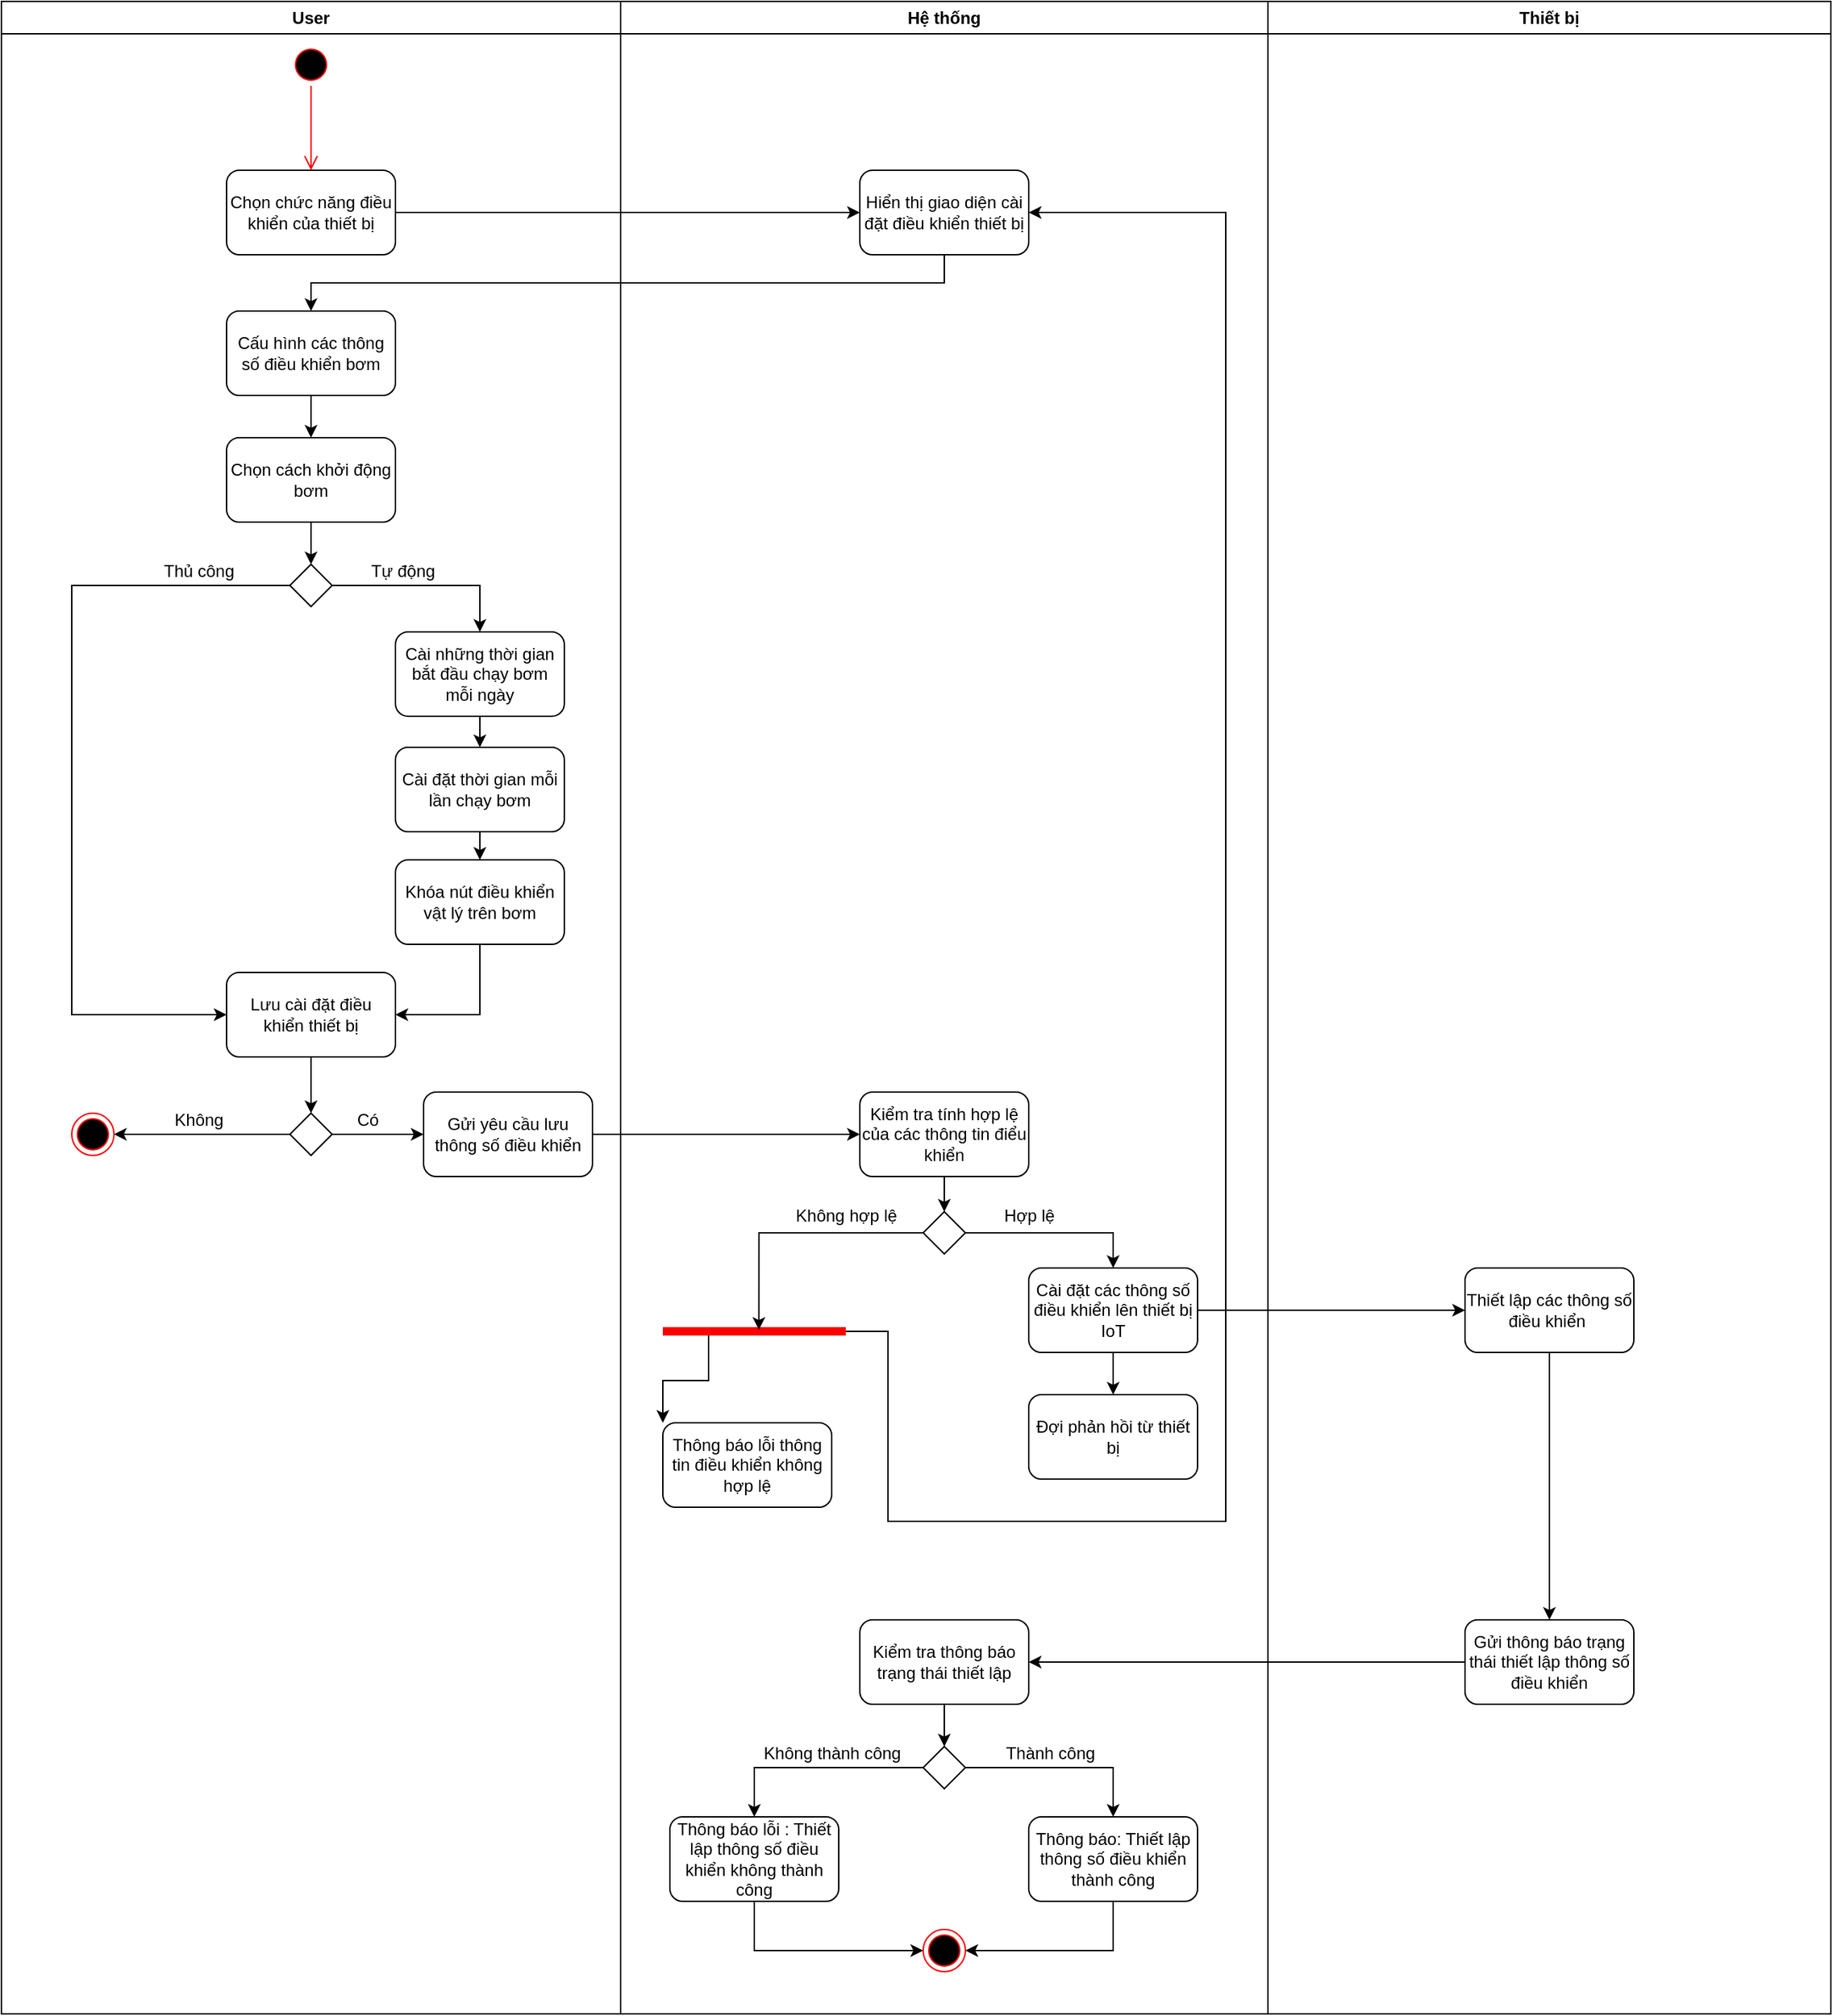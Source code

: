 <mxfile version="27.0.6">
  <diagram name="Trang-1" id="X2tpXtrFmzFixdNBfU9U">
    <mxGraphModel dx="3473" dy="1873" grid="1" gridSize="10" guides="1" tooltips="1" connect="1" arrows="1" fold="1" page="1" pageScale="1" pageWidth="827" pageHeight="1169" math="0" shadow="0">
      <root>
        <mxCell id="0" />
        <mxCell id="1" parent="0" />
        <mxCell id="4X7oAuJ8XmqaDcBPzvsq-2" value="User" style="swimlane;whiteSpace=wrap;html=1;" parent="1" vertex="1">
          <mxGeometry x="70" y="190" width="440" height="1430" as="geometry" />
        </mxCell>
        <mxCell id="4X7oAuJ8XmqaDcBPzvsq-11" value="Chọn chức năng điều khiển của thiết bị" style="rounded=1;whiteSpace=wrap;html=1;" parent="4X7oAuJ8XmqaDcBPzvsq-2" vertex="1">
          <mxGeometry x="160" y="120" width="120" height="60" as="geometry" />
        </mxCell>
        <mxCell id="nEWbSJInQm02GCh9Orcp-2" style="edgeStyle=orthogonalEdgeStyle;rounded=0;orthogonalLoop=1;jettySize=auto;html=1;exitX=0.5;exitY=1;exitDx=0;exitDy=0;entryX=0.5;entryY=0;entryDx=0;entryDy=0;" parent="4X7oAuJ8XmqaDcBPzvsq-2" source="4X7oAuJ8XmqaDcBPzvsq-13" target="nEWbSJInQm02GCh9Orcp-1" edge="1">
          <mxGeometry relative="1" as="geometry" />
        </mxCell>
        <mxCell id="4X7oAuJ8XmqaDcBPzvsq-13" value="Cấu hình các thông số điều khiển bơm" style="rounded=1;whiteSpace=wrap;html=1;" parent="4X7oAuJ8XmqaDcBPzvsq-2" vertex="1">
          <mxGeometry x="160" y="220" width="120" height="60" as="geometry" />
        </mxCell>
        <mxCell id="4X7oAuJ8XmqaDcBPzvsq-14" value="" style="ellipse;html=1;shape=startState;fillColor=#000000;strokeColor=#ff0000;" parent="4X7oAuJ8XmqaDcBPzvsq-2" vertex="1">
          <mxGeometry x="205" y="30" width="30" height="30" as="geometry" />
        </mxCell>
        <mxCell id="4X7oAuJ8XmqaDcBPzvsq-15" value="" style="edgeStyle=orthogonalEdgeStyle;html=1;verticalAlign=bottom;endArrow=open;endSize=8;strokeColor=#ff0000;rounded=0;" parent="4X7oAuJ8XmqaDcBPzvsq-2" source="4X7oAuJ8XmqaDcBPzvsq-14" edge="1">
          <mxGeometry relative="1" as="geometry">
            <mxPoint x="220" y="120" as="targetPoint" />
          </mxGeometry>
        </mxCell>
        <mxCell id="nEWbSJInQm02GCh9Orcp-4" style="edgeStyle=orthogonalEdgeStyle;rounded=0;orthogonalLoop=1;jettySize=auto;html=1;exitX=0.5;exitY=1;exitDx=0;exitDy=0;entryX=0.5;entryY=0;entryDx=0;entryDy=0;" parent="4X7oAuJ8XmqaDcBPzvsq-2" source="nEWbSJInQm02GCh9Orcp-1" target="nEWbSJInQm02GCh9Orcp-3" edge="1">
          <mxGeometry relative="1" as="geometry" />
        </mxCell>
        <mxCell id="nEWbSJInQm02GCh9Orcp-1" value="Chọn cách khởi động bơm" style="rounded=1;whiteSpace=wrap;html=1;" parent="4X7oAuJ8XmqaDcBPzvsq-2" vertex="1">
          <mxGeometry x="160" y="310" width="120" height="60" as="geometry" />
        </mxCell>
        <mxCell id="nEWbSJInQm02GCh9Orcp-9" style="edgeStyle=orthogonalEdgeStyle;rounded=0;orthogonalLoop=1;jettySize=auto;html=1;exitX=1;exitY=0.5;exitDx=0;exitDy=0;" parent="4X7oAuJ8XmqaDcBPzvsq-2" source="nEWbSJInQm02GCh9Orcp-3" target="nEWbSJInQm02GCh9Orcp-6" edge="1">
          <mxGeometry relative="1" as="geometry" />
        </mxCell>
        <mxCell id="nEWbSJInQm02GCh9Orcp-27" style="edgeStyle=orthogonalEdgeStyle;rounded=0;orthogonalLoop=1;jettySize=auto;html=1;exitX=0;exitY=0.5;exitDx=0;exitDy=0;entryX=0;entryY=0.5;entryDx=0;entryDy=0;" parent="4X7oAuJ8XmqaDcBPzvsq-2" source="nEWbSJInQm02GCh9Orcp-3" target="nEWbSJInQm02GCh9Orcp-13" edge="1">
          <mxGeometry relative="1" as="geometry">
            <Array as="points">
              <mxPoint x="50" y="415" />
              <mxPoint x="50" y="720" />
            </Array>
          </mxGeometry>
        </mxCell>
        <mxCell id="nEWbSJInQm02GCh9Orcp-3" value="" style="rhombus;whiteSpace=wrap;html=1;" parent="4X7oAuJ8XmqaDcBPzvsq-2" vertex="1">
          <mxGeometry x="205" y="400" width="30" height="30" as="geometry" />
        </mxCell>
        <mxCell id="nEWbSJInQm02GCh9Orcp-12" style="edgeStyle=orthogonalEdgeStyle;rounded=0;orthogonalLoop=1;jettySize=auto;html=1;exitX=0.5;exitY=1;exitDx=0;exitDy=0;entryX=0.5;entryY=0;entryDx=0;entryDy=0;" parent="4X7oAuJ8XmqaDcBPzvsq-2" source="nEWbSJInQm02GCh9Orcp-6" target="nEWbSJInQm02GCh9Orcp-11" edge="1">
          <mxGeometry relative="1" as="geometry" />
        </mxCell>
        <mxCell id="nEWbSJInQm02GCh9Orcp-6" value="Cài những thời gian bắt đầu chạy bơm mỗi ngày" style="rounded=1;whiteSpace=wrap;html=1;" parent="4X7oAuJ8XmqaDcBPzvsq-2" vertex="1">
          <mxGeometry x="280" y="448" width="120" height="60" as="geometry" />
        </mxCell>
        <mxCell id="nEWbSJInQm02GCh9Orcp-8" value="Thủ công" style="text;html=1;align=center;verticalAlign=middle;resizable=0;points=[];autosize=1;strokeColor=none;fillColor=none;" parent="4X7oAuJ8XmqaDcBPzvsq-2" vertex="1">
          <mxGeometry x="105" y="390" width="70" height="30" as="geometry" />
        </mxCell>
        <mxCell id="nEWbSJInQm02GCh9Orcp-10" value="Tự động" style="text;html=1;align=center;verticalAlign=middle;resizable=0;points=[];autosize=1;strokeColor=none;fillColor=none;" parent="4X7oAuJ8XmqaDcBPzvsq-2" vertex="1">
          <mxGeometry x="250" y="390" width="70" height="30" as="geometry" />
        </mxCell>
        <mxCell id="nEWbSJInQm02GCh9Orcp-15" style="edgeStyle=orthogonalEdgeStyle;rounded=0;orthogonalLoop=1;jettySize=auto;html=1;exitX=0.5;exitY=1;exitDx=0;exitDy=0;entryX=0.5;entryY=0;entryDx=0;entryDy=0;" parent="4X7oAuJ8XmqaDcBPzvsq-2" source="nEWbSJInQm02GCh9Orcp-11" target="nEWbSJInQm02GCh9Orcp-14" edge="1">
          <mxGeometry relative="1" as="geometry" />
        </mxCell>
        <mxCell id="nEWbSJInQm02GCh9Orcp-11" value="Cài đặt thời gian mỗi lần chạy bơm" style="rounded=1;whiteSpace=wrap;html=1;" parent="4X7oAuJ8XmqaDcBPzvsq-2" vertex="1">
          <mxGeometry x="280" y="530" width="120" height="60" as="geometry" />
        </mxCell>
        <mxCell id="nEWbSJInQm02GCh9Orcp-19" style="edgeStyle=orthogonalEdgeStyle;rounded=0;orthogonalLoop=1;jettySize=auto;html=1;exitX=0.5;exitY=1;exitDx=0;exitDy=0;entryX=0.5;entryY=0;entryDx=0;entryDy=0;" parent="4X7oAuJ8XmqaDcBPzvsq-2" source="nEWbSJInQm02GCh9Orcp-13" target="nEWbSJInQm02GCh9Orcp-18" edge="1">
          <mxGeometry relative="1" as="geometry" />
        </mxCell>
        <mxCell id="nEWbSJInQm02GCh9Orcp-13" value="Lưu cài đặt điều khiển thiết bị" style="rounded=1;whiteSpace=wrap;html=1;" parent="4X7oAuJ8XmqaDcBPzvsq-2" vertex="1">
          <mxGeometry x="160" y="690" width="120" height="60" as="geometry" />
        </mxCell>
        <mxCell id="nEWbSJInQm02GCh9Orcp-17" style="edgeStyle=orthogonalEdgeStyle;rounded=0;orthogonalLoop=1;jettySize=auto;html=1;exitX=0.5;exitY=1;exitDx=0;exitDy=0;entryX=1;entryY=0.5;entryDx=0;entryDy=0;" parent="4X7oAuJ8XmqaDcBPzvsq-2" source="nEWbSJInQm02GCh9Orcp-14" target="nEWbSJInQm02GCh9Orcp-13" edge="1">
          <mxGeometry relative="1" as="geometry" />
        </mxCell>
        <mxCell id="nEWbSJInQm02GCh9Orcp-14" value="Khóa nút điều khiển vật lý trên bơm" style="rounded=1;whiteSpace=wrap;html=1;" parent="4X7oAuJ8XmqaDcBPzvsq-2" vertex="1">
          <mxGeometry x="280" y="610" width="120" height="60" as="geometry" />
        </mxCell>
        <mxCell id="nEWbSJInQm02GCh9Orcp-47" style="edgeStyle=orthogonalEdgeStyle;rounded=0;orthogonalLoop=1;jettySize=auto;html=1;exitX=0;exitY=0.5;exitDx=0;exitDy=0;entryX=1;entryY=0.5;entryDx=0;entryDy=0;" parent="4X7oAuJ8XmqaDcBPzvsq-2" source="nEWbSJInQm02GCh9Orcp-18" target="nEWbSJInQm02GCh9Orcp-46" edge="1">
          <mxGeometry relative="1" as="geometry" />
        </mxCell>
        <mxCell id="8eVyBXi7-VKffHKaDOEn-3" style="edgeStyle=orthogonalEdgeStyle;rounded=0;orthogonalLoop=1;jettySize=auto;html=1;exitX=1;exitY=0.5;exitDx=0;exitDy=0;" parent="4X7oAuJ8XmqaDcBPzvsq-2" source="nEWbSJInQm02GCh9Orcp-18" target="8eVyBXi7-VKffHKaDOEn-1" edge="1">
          <mxGeometry relative="1" as="geometry" />
        </mxCell>
        <mxCell id="nEWbSJInQm02GCh9Orcp-18" value="" style="rhombus;whiteSpace=wrap;html=1;" parent="4X7oAuJ8XmqaDcBPzvsq-2" vertex="1">
          <mxGeometry x="205" y="790" width="30" height="30" as="geometry" />
        </mxCell>
        <mxCell id="nEWbSJInQm02GCh9Orcp-23" value="Không" style="text;html=1;align=center;verticalAlign=middle;resizable=0;points=[];autosize=1;strokeColor=none;fillColor=none;" parent="4X7oAuJ8XmqaDcBPzvsq-2" vertex="1">
          <mxGeometry x="110" y="780" width="60" height="30" as="geometry" />
        </mxCell>
        <mxCell id="nEWbSJInQm02GCh9Orcp-26" value="Có" style="text;html=1;align=center;verticalAlign=middle;resizable=0;points=[];autosize=1;strokeColor=none;fillColor=none;" parent="4X7oAuJ8XmqaDcBPzvsq-2" vertex="1">
          <mxGeometry x="240" y="780" width="40" height="30" as="geometry" />
        </mxCell>
        <mxCell id="nEWbSJInQm02GCh9Orcp-46" value="" style="ellipse;html=1;shape=endState;fillColor=#000000;strokeColor=#ff0000;" parent="4X7oAuJ8XmqaDcBPzvsq-2" vertex="1">
          <mxGeometry x="50" y="790" width="30" height="30" as="geometry" />
        </mxCell>
        <mxCell id="8eVyBXi7-VKffHKaDOEn-1" value="Gửi yêu cầu lưu thông số điều khiển" style="rounded=1;whiteSpace=wrap;html=1;" parent="4X7oAuJ8XmqaDcBPzvsq-2" vertex="1">
          <mxGeometry x="300" y="775" width="120" height="60" as="geometry" />
        </mxCell>
        <mxCell id="4X7oAuJ8XmqaDcBPzvsq-7" value="Hệ thống" style="swimlane;whiteSpace=wrap;html=1;" parent="1" vertex="1">
          <mxGeometry x="510" y="190" width="460" height="1430" as="geometry" />
        </mxCell>
        <mxCell id="4X7oAuJ8XmqaDcBPzvsq-12" value="Hiển thị giao diện cài đặt điều khiển thiết bị" style="rounded=1;whiteSpace=wrap;html=1;" parent="4X7oAuJ8XmqaDcBPzvsq-7" vertex="1">
          <mxGeometry x="170" y="120" width="120" height="60" as="geometry" />
        </mxCell>
        <mxCell id="nEWbSJInQm02GCh9Orcp-31" style="edgeStyle=orthogonalEdgeStyle;rounded=0;orthogonalLoop=1;jettySize=auto;html=1;exitX=0.5;exitY=1;exitDx=0;exitDy=0;entryX=0.5;entryY=0;entryDx=0;entryDy=0;" parent="4X7oAuJ8XmqaDcBPzvsq-7" source="nEWbSJInQm02GCh9Orcp-29" target="nEWbSJInQm02GCh9Orcp-30" edge="1">
          <mxGeometry relative="1" as="geometry" />
        </mxCell>
        <mxCell id="nEWbSJInQm02GCh9Orcp-29" value="Kiểm tra tính hợp lệ của các thông tin điểu khiển" style="rounded=1;whiteSpace=wrap;html=1;" parent="4X7oAuJ8XmqaDcBPzvsq-7" vertex="1">
          <mxGeometry x="170" y="775" width="120" height="60" as="geometry" />
        </mxCell>
        <mxCell id="nEWbSJInQm02GCh9Orcp-39" style="edgeStyle=orthogonalEdgeStyle;rounded=0;orthogonalLoop=1;jettySize=auto;html=1;exitX=1;exitY=0.5;exitDx=0;exitDy=0;entryX=0.5;entryY=0;entryDx=0;entryDy=0;" parent="4X7oAuJ8XmqaDcBPzvsq-7" source="nEWbSJInQm02GCh9Orcp-30" target="nEWbSJInQm02GCh9Orcp-38" edge="1">
          <mxGeometry relative="1" as="geometry" />
        </mxCell>
        <mxCell id="nEWbSJInQm02GCh9Orcp-30" value="" style="rhombus;whiteSpace=wrap;html=1;" parent="4X7oAuJ8XmqaDcBPzvsq-7" vertex="1">
          <mxGeometry x="215" y="860" width="30" height="30" as="geometry" />
        </mxCell>
        <mxCell id="nEWbSJInQm02GCh9Orcp-35" value="Thông báo lỗi thông tin điều khiển không hợp lệ" style="rounded=1;whiteSpace=wrap;html=1;" parent="4X7oAuJ8XmqaDcBPzvsq-7" vertex="1">
          <mxGeometry x="30" y="1010" width="120" height="60" as="geometry" />
        </mxCell>
        <mxCell id="nEWbSJInQm02GCh9Orcp-37" value="Không hợp lệ" style="text;html=1;align=center;verticalAlign=middle;resizable=0;points=[];autosize=1;strokeColor=none;fillColor=none;" parent="4X7oAuJ8XmqaDcBPzvsq-7" vertex="1">
          <mxGeometry x="110" y="848" width="100" height="30" as="geometry" />
        </mxCell>
        <mxCell id="8eVyBXi7-VKffHKaDOEn-5" style="edgeStyle=orthogonalEdgeStyle;rounded=0;orthogonalLoop=1;jettySize=auto;html=1;exitX=0.5;exitY=1;exitDx=0;exitDy=0;entryX=0.5;entryY=0;entryDx=0;entryDy=0;" parent="4X7oAuJ8XmqaDcBPzvsq-7" source="nEWbSJInQm02GCh9Orcp-38" target="8eVyBXi7-VKffHKaDOEn-4" edge="1">
          <mxGeometry relative="1" as="geometry" />
        </mxCell>
        <mxCell id="nEWbSJInQm02GCh9Orcp-38" value="Cài đặt các thông số điều khiển lên thiết bị IoT" style="rounded=1;whiteSpace=wrap;html=1;" parent="4X7oAuJ8XmqaDcBPzvsq-7" vertex="1">
          <mxGeometry x="290" y="900" width="120" height="60" as="geometry" />
        </mxCell>
        <mxCell id="nEWbSJInQm02GCh9Orcp-60" style="edgeStyle=orthogonalEdgeStyle;rounded=0;orthogonalLoop=1;jettySize=auto;html=1;exitX=0.5;exitY=1;exitDx=0;exitDy=0;entryX=0.5;entryY=0;entryDx=0;entryDy=0;" parent="4X7oAuJ8XmqaDcBPzvsq-7" source="nEWbSJInQm02GCh9Orcp-53" target="nEWbSJInQm02GCh9Orcp-59" edge="1">
          <mxGeometry relative="1" as="geometry" />
        </mxCell>
        <mxCell id="nEWbSJInQm02GCh9Orcp-53" value="Kiểm tra thông báo trạng thái thiết lập" style="rounded=1;whiteSpace=wrap;html=1;" parent="4X7oAuJ8XmqaDcBPzvsq-7" vertex="1">
          <mxGeometry x="170" y="1150" width="120" height="60" as="geometry" />
        </mxCell>
        <mxCell id="nEWbSJInQm02GCh9Orcp-62" style="edgeStyle=orthogonalEdgeStyle;rounded=0;orthogonalLoop=1;jettySize=auto;html=1;exitX=0;exitY=0.5;exitDx=0;exitDy=0;entryX=0.5;entryY=0;entryDx=0;entryDy=0;" parent="4X7oAuJ8XmqaDcBPzvsq-7" source="nEWbSJInQm02GCh9Orcp-59" target="nEWbSJInQm02GCh9Orcp-61" edge="1">
          <mxGeometry relative="1" as="geometry" />
        </mxCell>
        <mxCell id="nEWbSJInQm02GCh9Orcp-65" style="edgeStyle=orthogonalEdgeStyle;rounded=0;orthogonalLoop=1;jettySize=auto;html=1;exitX=1;exitY=0.5;exitDx=0;exitDy=0;entryX=0.5;entryY=0;entryDx=0;entryDy=0;" parent="4X7oAuJ8XmqaDcBPzvsq-7" source="nEWbSJInQm02GCh9Orcp-59" target="nEWbSJInQm02GCh9Orcp-64" edge="1">
          <mxGeometry relative="1" as="geometry" />
        </mxCell>
        <mxCell id="nEWbSJInQm02GCh9Orcp-59" value="" style="rhombus;whiteSpace=wrap;html=1;" parent="4X7oAuJ8XmqaDcBPzvsq-7" vertex="1">
          <mxGeometry x="215" y="1240" width="30" height="30" as="geometry" />
        </mxCell>
        <mxCell id="nEWbSJInQm02GCh9Orcp-69" style="edgeStyle=orthogonalEdgeStyle;rounded=0;orthogonalLoop=1;jettySize=auto;html=1;exitX=0.5;exitY=1;exitDx=0;exitDy=0;entryX=0;entryY=0.5;entryDx=0;entryDy=0;" parent="4X7oAuJ8XmqaDcBPzvsq-7" source="nEWbSJInQm02GCh9Orcp-61" target="nEWbSJInQm02GCh9Orcp-66" edge="1">
          <mxGeometry relative="1" as="geometry" />
        </mxCell>
        <mxCell id="nEWbSJInQm02GCh9Orcp-61" value="Thông báo lỗi : Thiết lập thông số điều khiển không thành công" style="rounded=1;whiteSpace=wrap;html=1;" parent="4X7oAuJ8XmqaDcBPzvsq-7" vertex="1">
          <mxGeometry x="35" y="1290" width="120" height="60" as="geometry" />
        </mxCell>
        <mxCell id="nEWbSJInQm02GCh9Orcp-67" style="edgeStyle=orthogonalEdgeStyle;rounded=0;orthogonalLoop=1;jettySize=auto;html=1;exitX=0.5;exitY=1;exitDx=0;exitDy=0;entryX=1;entryY=0.5;entryDx=0;entryDy=0;" parent="4X7oAuJ8XmqaDcBPzvsq-7" source="nEWbSJInQm02GCh9Orcp-64" target="nEWbSJInQm02GCh9Orcp-66" edge="1">
          <mxGeometry relative="1" as="geometry" />
        </mxCell>
        <mxCell id="nEWbSJInQm02GCh9Orcp-64" value="Thông báo: Thiết lập thông số điều khiển thành công" style="rounded=1;whiteSpace=wrap;html=1;" parent="4X7oAuJ8XmqaDcBPzvsq-7" vertex="1">
          <mxGeometry x="290" y="1290" width="120" height="60" as="geometry" />
        </mxCell>
        <mxCell id="nEWbSJInQm02GCh9Orcp-66" value="" style="ellipse;html=1;shape=endState;fillColor=#000000;strokeColor=#ff0000;" parent="4X7oAuJ8XmqaDcBPzvsq-7" vertex="1">
          <mxGeometry x="215" y="1370" width="30" height="30" as="geometry" />
        </mxCell>
        <mxCell id="nEWbSJInQm02GCh9Orcp-63" value="Không thành công" style="text;html=1;align=center;verticalAlign=middle;resizable=0;points=[];autosize=1;strokeColor=none;fillColor=none;" parent="4X7oAuJ8XmqaDcBPzvsq-7" vertex="1">
          <mxGeometry x="90" y="1230" width="120" height="30" as="geometry" />
        </mxCell>
        <mxCell id="8eVyBXi7-VKffHKaDOEn-6" style="edgeStyle=orthogonalEdgeStyle;rounded=0;orthogonalLoop=1;jettySize=auto;html=1;exitX=0.75;exitY=0.5;exitDx=0;exitDy=0;exitPerimeter=0;entryX=1;entryY=0.5;entryDx=0;entryDy=0;" parent="4X7oAuJ8XmqaDcBPzvsq-7" source="nEWbSJInQm02GCh9Orcp-77" target="4X7oAuJ8XmqaDcBPzvsq-12" edge="1">
          <mxGeometry relative="1" as="geometry">
            <Array as="points">
              <mxPoint x="190" y="945" />
              <mxPoint x="190" y="1080" />
              <mxPoint x="430" y="1080" />
              <mxPoint x="430" y="150" />
            </Array>
          </mxGeometry>
        </mxCell>
        <mxCell id="8eVyBXi7-VKffHKaDOEn-8" style="edgeStyle=orthogonalEdgeStyle;rounded=0;orthogonalLoop=1;jettySize=auto;html=1;exitX=0.25;exitY=0.5;exitDx=0;exitDy=0;exitPerimeter=0;entryX=0;entryY=0;entryDx=0;entryDy=0;" parent="4X7oAuJ8XmqaDcBPzvsq-7" source="nEWbSJInQm02GCh9Orcp-77" target="nEWbSJInQm02GCh9Orcp-35" edge="1">
          <mxGeometry relative="1" as="geometry" />
        </mxCell>
        <mxCell id="nEWbSJInQm02GCh9Orcp-77" value="" style="shape=line;html=1;strokeWidth=6;strokeColor=#ff0000;" parent="4X7oAuJ8XmqaDcBPzvsq-7" vertex="1">
          <mxGeometry x="30" y="940" width="130" height="10" as="geometry" />
        </mxCell>
        <mxCell id="nEWbSJInQm02GCh9Orcp-79" style="edgeStyle=orthogonalEdgeStyle;rounded=0;orthogonalLoop=1;jettySize=auto;html=1;exitX=0;exitY=0.5;exitDx=0;exitDy=0;entryX=0.525;entryY=0.393;entryDx=0;entryDy=0;entryPerimeter=0;" parent="4X7oAuJ8XmqaDcBPzvsq-7" source="nEWbSJInQm02GCh9Orcp-30" target="nEWbSJInQm02GCh9Orcp-77" edge="1">
          <mxGeometry relative="1" as="geometry" />
        </mxCell>
        <mxCell id="8eVyBXi7-VKffHKaDOEn-4" value="Đợi phản hồi từ thiết bị" style="rounded=1;whiteSpace=wrap;html=1;" parent="4X7oAuJ8XmqaDcBPzvsq-7" vertex="1">
          <mxGeometry x="290" y="990" width="120" height="60" as="geometry" />
        </mxCell>
        <mxCell id="nEWbSJInQm02GCh9Orcp-40" value="Hợp lệ" style="text;html=1;align=center;verticalAlign=middle;resizable=0;points=[];autosize=1;strokeColor=none;fillColor=none;" parent="4X7oAuJ8XmqaDcBPzvsq-7" vertex="1">
          <mxGeometry x="260" y="848" width="60" height="30" as="geometry" />
        </mxCell>
        <mxCell id="nEWbSJInQm02GCh9Orcp-71" value="Thành công" style="text;html=1;align=center;verticalAlign=middle;resizable=0;points=[];autosize=1;strokeColor=none;fillColor=none;" parent="4X7oAuJ8XmqaDcBPzvsq-7" vertex="1">
          <mxGeometry x="260" y="1230" width="90" height="30" as="geometry" />
        </mxCell>
        <mxCell id="4X7oAuJ8XmqaDcBPzvsq-8" value="Thiết bị" style="swimlane;whiteSpace=wrap;html=1;startSize=23;" parent="1" vertex="1">
          <mxGeometry x="970" y="190" width="400" height="1430" as="geometry" />
        </mxCell>
        <mxCell id="nEWbSJInQm02GCh9Orcp-72" style="edgeStyle=orthogonalEdgeStyle;rounded=0;orthogonalLoop=1;jettySize=auto;html=1;exitX=0.5;exitY=1;exitDx=0;exitDy=0;" parent="4X7oAuJ8XmqaDcBPzvsq-8" source="nEWbSJInQm02GCh9Orcp-42" target="nEWbSJInQm02GCh9Orcp-52" edge="1">
          <mxGeometry relative="1" as="geometry" />
        </mxCell>
        <mxCell id="nEWbSJInQm02GCh9Orcp-42" value="Thiết lập các thông số điều khiển&amp;nbsp;" style="rounded=1;whiteSpace=wrap;html=1;" parent="4X7oAuJ8XmqaDcBPzvsq-8" vertex="1">
          <mxGeometry x="140" y="900" width="120" height="60" as="geometry" />
        </mxCell>
        <mxCell id="nEWbSJInQm02GCh9Orcp-52" value="Gửi thông báo trạng thái thiết lập thông số điều khiển" style="rounded=1;whiteSpace=wrap;html=1;" parent="4X7oAuJ8XmqaDcBPzvsq-8" vertex="1">
          <mxGeometry x="140" y="1150" width="120" height="60" as="geometry" />
        </mxCell>
        <mxCell id="4X7oAuJ8XmqaDcBPzvsq-17" style="edgeStyle=orthogonalEdgeStyle;rounded=0;orthogonalLoop=1;jettySize=auto;html=1;exitX=0.5;exitY=1;exitDx=0;exitDy=0;" parent="1" source="4X7oAuJ8XmqaDcBPzvsq-12" target="4X7oAuJ8XmqaDcBPzvsq-13" edge="1">
          <mxGeometry relative="1" as="geometry" />
        </mxCell>
        <mxCell id="nEWbSJInQm02GCh9Orcp-43" style="edgeStyle=orthogonalEdgeStyle;rounded=0;orthogonalLoop=1;jettySize=auto;html=1;exitX=1;exitY=0.5;exitDx=0;exitDy=0;entryX=0;entryY=0.5;entryDx=0;entryDy=0;" parent="1" source="nEWbSJInQm02GCh9Orcp-38" target="nEWbSJInQm02GCh9Orcp-42" edge="1">
          <mxGeometry relative="1" as="geometry" />
        </mxCell>
        <mxCell id="nEWbSJInQm02GCh9Orcp-49" style="edgeStyle=orthogonalEdgeStyle;rounded=0;orthogonalLoop=1;jettySize=auto;html=1;exitX=1;exitY=0.5;exitDx=0;exitDy=0;entryX=0;entryY=0.5;entryDx=0;entryDy=0;" parent="1" source="4X7oAuJ8XmqaDcBPzvsq-11" target="4X7oAuJ8XmqaDcBPzvsq-12" edge="1">
          <mxGeometry relative="1" as="geometry" />
        </mxCell>
        <mxCell id="nEWbSJInQm02GCh9Orcp-54" style="edgeStyle=orthogonalEdgeStyle;rounded=0;orthogonalLoop=1;jettySize=auto;html=1;exitX=0;exitY=0.5;exitDx=0;exitDy=0;entryX=1;entryY=0.5;entryDx=0;entryDy=0;" parent="1" source="nEWbSJInQm02GCh9Orcp-52" target="nEWbSJInQm02GCh9Orcp-53" edge="1">
          <mxGeometry relative="1" as="geometry" />
        </mxCell>
        <mxCell id="8eVyBXi7-VKffHKaDOEn-2" style="edgeStyle=orthogonalEdgeStyle;rounded=0;orthogonalLoop=1;jettySize=auto;html=1;exitX=1;exitY=0.5;exitDx=0;exitDy=0;entryX=0;entryY=0.5;entryDx=0;entryDy=0;" parent="1" source="8eVyBXi7-VKffHKaDOEn-1" target="nEWbSJInQm02GCh9Orcp-29" edge="1">
          <mxGeometry relative="1" as="geometry" />
        </mxCell>
      </root>
    </mxGraphModel>
  </diagram>
</mxfile>
